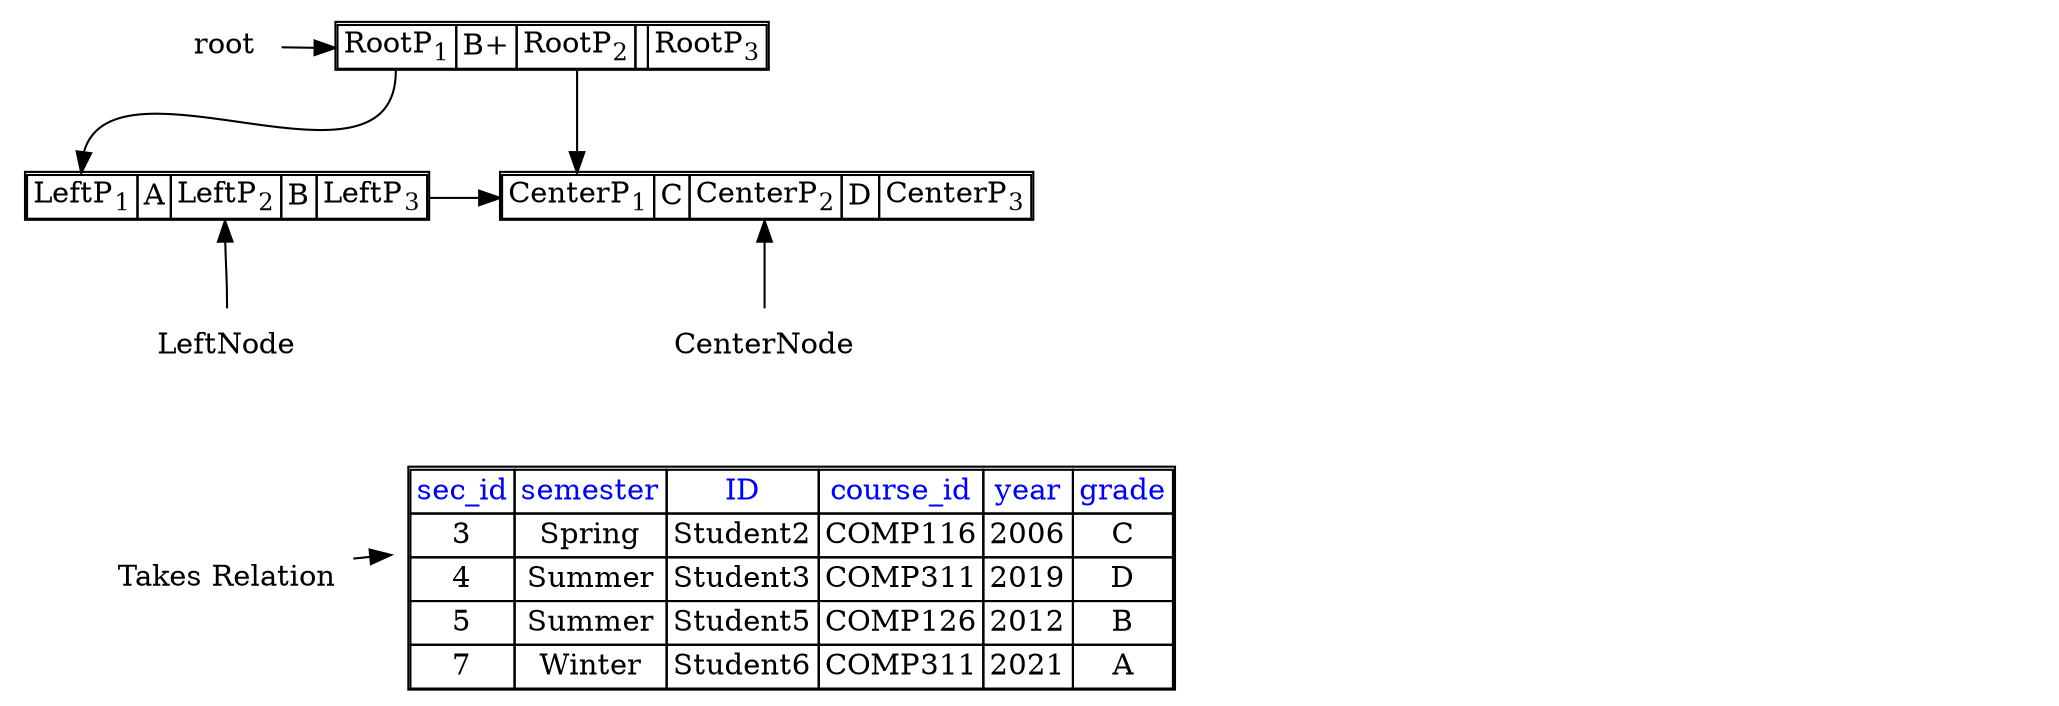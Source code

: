 digraph G
{
    splines=true 
    "root"
    [
        shape = none
        label = <<table border="1" cellborder="1" cellspacing="0">
                    <tr>
                        <td port="ptr1">RootP<sub>1</sub></td>
                        <td port="key1">B+</td>
                        <td port="ptr2">RootP<sub>2</sub></td>
                        <td port="key2"></td>
                        <td port="ptr3">RootP<sub>3</sub></td>
                    </tr>
                </table>>
    ]
    "leftNode"
    [
        shape = none
        label = <<table border="1" cellborder="1" cellspacing="0">
                    <tr>
                        <td port="ptr1">LeftP<sub>1</sub></td>
                        <td port="key1">A</td>
                        <td port="ptr2">LeftP<sub>2</sub></td>
                        <td port="key2">B</td>
                        <td port="ptr3">LeftP<sub>3</sub></td>
                    </tr>
                </table>>
    ]
    "centerNode"
    [
        shape = none
        label = <<table border="1" cellborder="1" cellspacing="0">
                    <tr>
                        <td port="ptr1">CenterP<sub>1</sub></td>
                        <td port="key1">C</td>
                        <td port="ptr2">CenterP<sub>2</sub></td>
                        <td port="key2">D</td>
                        <td port="ptr3">CenterP<sub>3</sub></td>
                    </tr>
                </table>>
    ]
    "rightNode"
    [
        shape = none
        style = invis
        label = <<table border="1" cellborder="1" cellspacing="0">
                    <tr>
                        <td port="ptr1">RightP<sub>1</sub></td>
                        <td port="key1">RightKey<sub>1</sub></td>
                        <td port="ptr2">RightP<sub>2</sub></td>
                        <td port="key2">RightKey<sub>2</sub></td>
                        <td port="ptr3">RightP<sub>3</sub></td>
                    </tr>
                </table>>
    ]
    "takes"
    [
        shape = none
        label = <<table border="1" cellborder="1" cellspacing="0">
                 <tr><td><font color="blue">sec_id</font></td>
                     <td><font color="blue">semester</font></td>
                     <td><font color="blue">ID</font></td>
                     <td><font color="blue">course_id</font></td>
                     <td><font color="blue">year</font></td>
                     <td><font color="blue">grade</font></td>
                     </tr>
                 <tr><td>3</td><td>Spring</td><td>Student2</td><td>COMP116</td><td>2006</td><td>C</td></tr>
                 <tr><td>4</td><td>Summer</td><td>Student3</td><td>COMP311</td><td>2019</td><td>D</td></tr>
                 <tr><td>5</td><td>Summer</td><td>Student5</td><td>COMP126</td><td>2012</td><td>B</td></tr>
                 <tr><td>7</td><td>Winter</td><td>Student6</td><td>COMP311</td><td>2021</td><td>A</td></tr>
                </table>>
    ]

    [ comment="add labels" ]
    "rootLabel" [ shape = none label="root" ]
    "takesRelation" [ shape = none label="Takes Relation" ]

    [ comment="add node invisible pointers to align nodes left to right"]
    "rootLabel" -> "root":"ptr1"
    "root":"ptr1":s -> "leftNode":"ptr1":n
    "root":"ptr2":s -> "centerNode":"ptr1":n

    "leftNode":"ptr3" -> "centerNode":"ptr1" [ style=invis ]
    "centerNode":"ptr3" -> "rightNode":"ptr1" [ style=invis ]

    "leftNode":"ptr1" -> "takesRelation" [style=invis ]
    "rightNode":"ptr1" -> "takes" [style=invis ]

    "takesRelation" -> "takes" [ style=invis ]

    [ comment="root node pointers
    'root':'ptr1':s -> 'leftNode':'ptr1':n
    'root':'ptr2':s -> 'centerNode':'ptr1':n
    'root':'ptr3':s -> 'rightNode':'ptr1':n
    "]

    [ comment="inner leaf node pointers"]
    "leftNode":"ptr3":e -> "centerNode":"ptr1":w

    [ comment="Leaf node labels" ]
    "n10" [ shape = none label="LeftNode" ]
    "n11" [ shape = none label="CenterNode" ]
    "n10" -> "leftNode":"ptr2" [ style=invis]
    "n10":n -> "leftNode":"ptr2":s
    "n11" -> "centerNode":"ptr2" [ style=invis]
    "n11":n -> "centerNode":"ptr2":s

    {rank=source; level1[style=invis, share=point]; "rootLabel", "root"}
    {rank=same; level2[style=invis, share=point]; "leftNode" "centerNode" "rightNode"}
    {rank=same; level3[style=invis, share=point]; "n10" "n11"}
    {rank=same; level4[style=invis, share=point]; "takesRelation" -> "takes"}
    edge[style=invis] "rootLabel"->"leftNode"->"n10"->"takesRelation";

}
